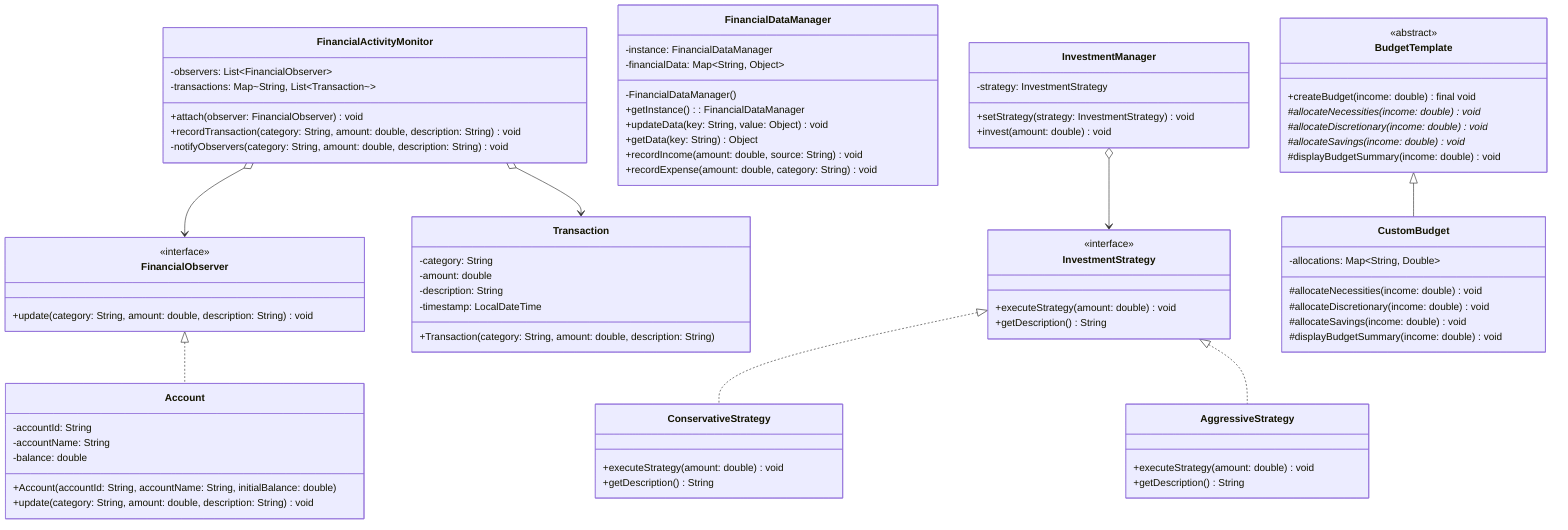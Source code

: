 classDiagram
    %% 1. Observer Pattern
    class FinancialObserver {
        <<interface>>
        +update(category: String, amount: double, description: String) void
    }
    
    class Account {
        -accountId: String
        -accountName: String
        -balance: double
        +Account(accountId: String, accountName: String, initialBalance: double)
        +update(category: String, amount: double, description: String) void
    }
    
    class FinancialActivityMonitor {
        -observers: List~FinancialObserver~
        -transactions: Map~String, List~Transaction~~
        +attach(observer: FinancialObserver) void
        +recordTransaction(category: String, amount: double, description: String) void
        -notifyObservers(category: String, amount: double, description: String) void
    }
    
    class Transaction {
        -category: String
        -amount: double
        -description: String
        -timestamp: LocalDateTime
        +Transaction(category: String, amount: double, description: String)
    }
    
    FinancialObserver <|.. Account
    FinancialActivityMonitor o--> FinancialObserver
    FinancialActivityMonitor o--> Transaction

    %% 2. Singleton Pattern
    class FinancialDataManager {
        -instance: FinancialDataManager
        -financialData: Map~String, Object~
        -FinancialDataManager()
        +getInstance(): FinancialDataManager
        +updateData(key: String, value: Object) void
        +getData(key: String) Object
        +recordIncome(amount: double, source: String) void
        +recordExpense(amount: double, category: String) void
    }
    
    %% 3. Strategy Pattern
    class InvestmentStrategy {
        <<interface>>
        +executeStrategy(amount: double) void
        +getDescription() String
    }
    
    class ConservativeStrategy {
        +executeStrategy(amount: double) void
        +getDescription() String
    }
    
    class AggressiveStrategy {
        +executeStrategy(amount: double) void
        +getDescription() String
    }
    
    class InvestmentManager {
        -strategy: InvestmentStrategy
        +setStrategy(strategy: InvestmentStrategy) void
        +invest(amount: double) void
    }
    
    InvestmentStrategy <|.. ConservativeStrategy
    InvestmentStrategy <|.. AggressiveStrategy
    InvestmentManager o--> InvestmentStrategy
    
    %% 4. Template Method Pattern
    class BudgetTemplate {
        <<abstract>>
        +createBudget(income: double) final void
        #allocateNecessities(income: double)* void
        #allocateDiscretionary(income: double)* void
        #allocateSavings(income: double)* void
        #displayBudgetSummary(income: double) void
    }
    
    class CustomBudget {
        -allocations: Map~String, Double~
        #allocateNecessities(income: double) void
        #allocateDiscretionary(income: double) void
        #allocateSavings(income: double) void
        #displayBudgetSummary(income: double) void
    }
    
    BudgetTemplate <|-- CustomBudget